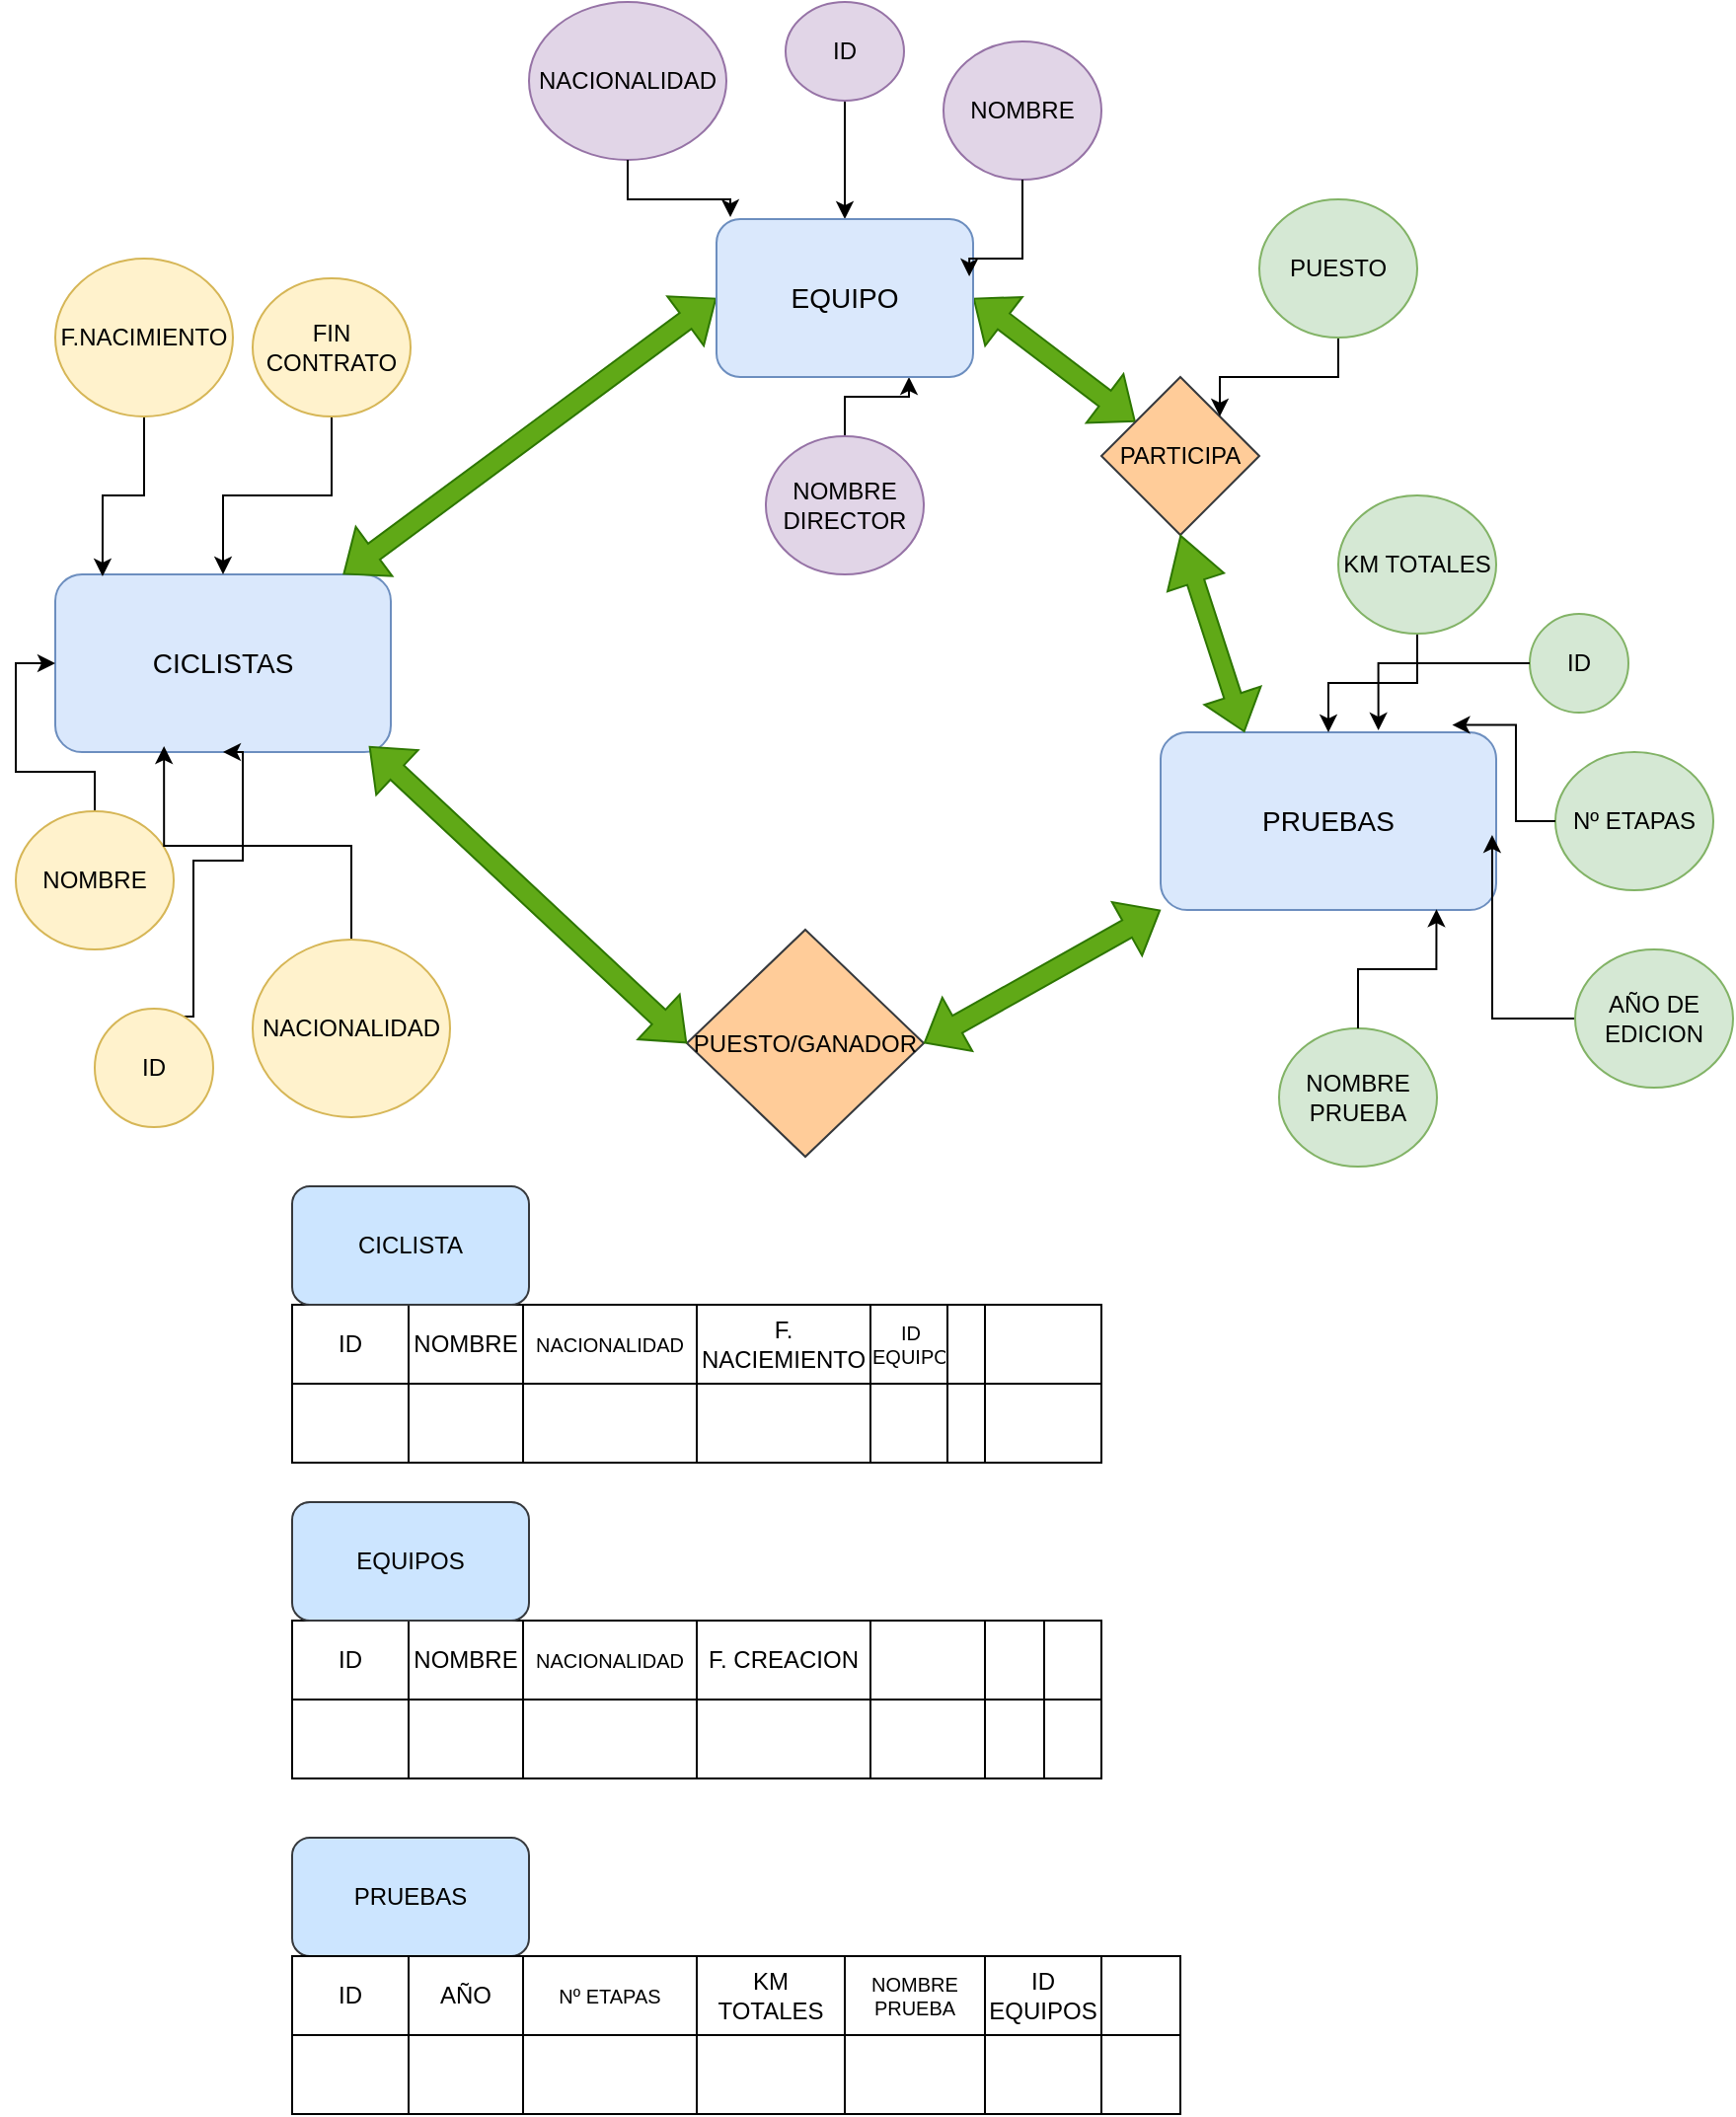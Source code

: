 <mxfile version="28.2.4">
  <diagram name="Página-1" id="EQiqzQjmJVD8BEotad0g">
    <mxGraphModel dx="1678" dy="887" grid="1" gridSize="10" guides="1" tooltips="1" connect="1" arrows="1" fold="1" page="1" pageScale="1" pageWidth="827" pageHeight="1169" math="0" shadow="0">
      <root>
        <mxCell id="0" />
        <mxCell id="1" parent="0" />
        <mxCell id="lP_Lg3t0AmWNAohetcjt-1" value="&lt;div&gt;CICLISTAS&lt;/div&gt;" style="rounded=1;whiteSpace=wrap;html=1;fontSize=14;fillColor=#dae8fc;strokeColor=#6c8ebf;" parent="1" vertex="1">
          <mxGeometry x="30" y="310" width="170" height="90" as="geometry" />
        </mxCell>
        <mxCell id="lP_Lg3t0AmWNAohetcjt-3" value="&lt;div&gt;PRUEBAS&lt;/div&gt;" style="rounded=1;whiteSpace=wrap;html=1;fontSize=14;fillColor=#dae8fc;strokeColor=#6c8ebf;" parent="1" vertex="1">
          <mxGeometry x="590" y="390" width="170" height="90" as="geometry" />
        </mxCell>
        <mxCell id="lP_Lg3t0AmWNAohetcjt-65" style="edgeStyle=orthogonalEdgeStyle;rounded=0;orthogonalLoop=1;jettySize=auto;html=1;entryX=0;entryY=0.5;entryDx=0;entryDy=0;" parent="1" source="lP_Lg3t0AmWNAohetcjt-4" target="lP_Lg3t0AmWNAohetcjt-1" edge="1">
          <mxGeometry relative="1" as="geometry" />
        </mxCell>
        <mxCell id="lP_Lg3t0AmWNAohetcjt-4" value="NOMBRE" style="ellipse;whiteSpace=wrap;html=1;fillColor=#fff2cc;strokeColor=#d6b656;" parent="1" vertex="1">
          <mxGeometry x="10" y="430" width="80" height="70" as="geometry" />
        </mxCell>
        <mxCell id="lP_Lg3t0AmWNAohetcjt-15" value="" style="edgeStyle=orthogonalEdgeStyle;rounded=0;orthogonalLoop=1;jettySize=auto;html=1;entryX=0.324;entryY=0.967;entryDx=0;entryDy=0;entryPerimeter=0;" parent="1" source="lP_Lg3t0AmWNAohetcjt-5" target="lP_Lg3t0AmWNAohetcjt-1" edge="1">
          <mxGeometry relative="1" as="geometry" />
        </mxCell>
        <mxCell id="lP_Lg3t0AmWNAohetcjt-5" value="&lt;div&gt;NACIONALIDAD&lt;/div&gt;" style="ellipse;whiteSpace=wrap;html=1;fillColor=#fff2cc;strokeColor=#d6b656;" parent="1" vertex="1">
          <mxGeometry x="130" y="495" width="100" height="90" as="geometry" />
        </mxCell>
        <mxCell id="lP_Lg3t0AmWNAohetcjt-18" style="edgeStyle=orthogonalEdgeStyle;rounded=0;orthogonalLoop=1;jettySize=auto;html=1;entryX=0.141;entryY=0.011;entryDx=0;entryDy=0;entryPerimeter=0;" parent="1" source="lP_Lg3t0AmWNAohetcjt-6" target="lP_Lg3t0AmWNAohetcjt-1" edge="1">
          <mxGeometry relative="1" as="geometry" />
        </mxCell>
        <mxCell id="lP_Lg3t0AmWNAohetcjt-6" value="&lt;div&gt;F.NACIMIENTO&lt;/div&gt;" style="ellipse;whiteSpace=wrap;html=1;fillColor=#fff2cc;strokeColor=#d6b656;" parent="1" vertex="1">
          <mxGeometry x="30" y="150" width="90" height="80" as="geometry" />
        </mxCell>
        <mxCell id="lP_Lg3t0AmWNAohetcjt-8" value="NOMBRE" style="ellipse;whiteSpace=wrap;html=1;fillColor=#e1d5e7;strokeColor=#9673a6;" parent="1" vertex="1">
          <mxGeometry x="480" y="40" width="80" height="70" as="geometry" />
        </mxCell>
        <mxCell id="lP_Lg3t0AmWNAohetcjt-9" value="&lt;div&gt;NACIONALIDAD&lt;/div&gt;" style="ellipse;whiteSpace=wrap;html=1;fillColor=#e1d5e7;strokeColor=#9673a6;" parent="1" vertex="1">
          <mxGeometry x="270" y="20" width="100" height="80" as="geometry" />
        </mxCell>
        <mxCell id="lP_Lg3t0AmWNAohetcjt-12" value="" style="edgeStyle=orthogonalEdgeStyle;rounded=0;orthogonalLoop=1;jettySize=auto;html=1;entryX=0.75;entryY=1;entryDx=0;entryDy=0;" parent="1" source="lP_Lg3t0AmWNAohetcjt-10" target="lP_Lg3t0AmWNAohetcjt-63" edge="1">
          <mxGeometry relative="1" as="geometry">
            <mxPoint x="432.5" y="360" as="targetPoint" />
          </mxGeometry>
        </mxCell>
        <mxCell id="lP_Lg3t0AmWNAohetcjt-10" value="NOMBRE DIRECTOR" style="ellipse;whiteSpace=wrap;html=1;fillColor=#e1d5e7;strokeColor=#9673a6;" parent="1" vertex="1">
          <mxGeometry x="390" y="240" width="80" height="70" as="geometry" />
        </mxCell>
        <mxCell id="lP_Lg3t0AmWNAohetcjt-17" value="" style="edgeStyle=orthogonalEdgeStyle;rounded=0;orthogonalLoop=1;jettySize=auto;html=1;" parent="1" source="lP_Lg3t0AmWNAohetcjt-11" target="lP_Lg3t0AmWNAohetcjt-1" edge="1">
          <mxGeometry relative="1" as="geometry" />
        </mxCell>
        <mxCell id="lP_Lg3t0AmWNAohetcjt-11" value="FIN CONTRATO" style="ellipse;whiteSpace=wrap;html=1;fillColor=#fff2cc;strokeColor=#d6b656;" parent="1" vertex="1">
          <mxGeometry x="130" y="160" width="80" height="70" as="geometry" />
        </mxCell>
        <mxCell id="lP_Lg3t0AmWNAohetcjt-14" style="edgeStyle=orthogonalEdgeStyle;rounded=0;orthogonalLoop=1;jettySize=auto;html=1;entryX=0.054;entryY=-0.012;entryDx=0;entryDy=0;entryPerimeter=0;" parent="1" source="lP_Lg3t0AmWNAohetcjt-9" target="lP_Lg3t0AmWNAohetcjt-63" edge="1">
          <mxGeometry relative="1" as="geometry">
            <mxPoint x="395.585" y="296.3" as="targetPoint" />
          </mxGeometry>
        </mxCell>
        <mxCell id="lP_Lg3t0AmWNAohetcjt-19" value="NOMBRE PRUEBA" style="ellipse;whiteSpace=wrap;html=1;fillColor=#d5e8d4;strokeColor=#82b366;" parent="1" vertex="1">
          <mxGeometry x="650" y="540" width="80" height="70" as="geometry" />
        </mxCell>
        <mxCell id="lP_Lg3t0AmWNAohetcjt-30" value="" style="edgeStyle=orthogonalEdgeStyle;rounded=0;orthogonalLoop=1;jettySize=auto;html=1;entryX=0.988;entryY=0.578;entryDx=0;entryDy=0;entryPerimeter=0;" parent="1" source="lP_Lg3t0AmWNAohetcjt-20" target="lP_Lg3t0AmWNAohetcjt-3" edge="1">
          <mxGeometry relative="1" as="geometry" />
        </mxCell>
        <mxCell id="lP_Lg3t0AmWNAohetcjt-20" value="AÑO DE EDICION" style="ellipse;whiteSpace=wrap;html=1;fillColor=#d5e8d4;strokeColor=#82b366;" parent="1" vertex="1">
          <mxGeometry x="800" y="500" width="80" height="70" as="geometry" />
        </mxCell>
        <mxCell id="lP_Lg3t0AmWNAohetcjt-21" value="Nº ETAPAS" style="ellipse;whiteSpace=wrap;html=1;fillColor=#d5e8d4;strokeColor=#82b366;" parent="1" vertex="1">
          <mxGeometry x="790" y="400" width="80" height="70" as="geometry" />
        </mxCell>
        <mxCell id="lP_Lg3t0AmWNAohetcjt-29" value="" style="edgeStyle=orthogonalEdgeStyle;rounded=0;orthogonalLoop=1;jettySize=auto;html=1;" parent="1" source="lP_Lg3t0AmWNAohetcjt-22" target="lP_Lg3t0AmWNAohetcjt-3" edge="1">
          <mxGeometry relative="1" as="geometry" />
        </mxCell>
        <mxCell id="lP_Lg3t0AmWNAohetcjt-22" value="KM TOTALES" style="ellipse;whiteSpace=wrap;html=1;fillColor=#d5e8d4;strokeColor=#82b366;" parent="1" vertex="1">
          <mxGeometry x="680" y="270" width="80" height="70" as="geometry" />
        </mxCell>
        <mxCell id="lP_Lg3t0AmWNAohetcjt-25" value="" style="shape=flexArrow;endArrow=classic;startArrow=classic;html=1;rounded=0;fillColor=#60a917;strokeColor=#2D7600;entryX=0;entryY=0.5;entryDx=0;entryDy=0;" parent="1" source="lP_Lg3t0AmWNAohetcjt-1" target="lP_Lg3t0AmWNAohetcjt-63" edge="1">
          <mxGeometry width="100" height="100" relative="1" as="geometry">
            <mxPoint x="275" y="410" as="sourcePoint" />
            <mxPoint x="375" y="310" as="targetPoint" />
          </mxGeometry>
        </mxCell>
        <mxCell id="lP_Lg3t0AmWNAohetcjt-28" value="" style="shape=flexArrow;endArrow=classic;startArrow=classic;html=1;rounded=0;fillColor=#60a917;strokeColor=#2D7600;exitX=1;exitY=0.5;exitDx=0;exitDy=0;" parent="1" source="lP_Lg3t0AmWNAohetcjt-63" target="lP_Lg3t0AmWNAohetcjt-66" edge="1">
          <mxGeometry width="100" height="100" relative="1" as="geometry">
            <mxPoint x="485" y="309" as="sourcePoint" />
            <mxPoint x="580" y="230" as="targetPoint" />
          </mxGeometry>
        </mxCell>
        <mxCell id="lP_Lg3t0AmWNAohetcjt-32" style="edgeStyle=orthogonalEdgeStyle;rounded=0;orthogonalLoop=1;jettySize=auto;html=1;entryX=0.869;entryY=-0.041;entryDx=0;entryDy=0;entryPerimeter=0;" parent="1" source="lP_Lg3t0AmWNAohetcjt-21" target="lP_Lg3t0AmWNAohetcjt-3" edge="1">
          <mxGeometry relative="1" as="geometry" />
        </mxCell>
        <mxCell id="lP_Lg3t0AmWNAohetcjt-33" style="edgeStyle=orthogonalEdgeStyle;rounded=0;orthogonalLoop=1;jettySize=auto;html=1;entryX=0.822;entryY=0.996;entryDx=0;entryDy=0;entryPerimeter=0;" parent="1" source="lP_Lg3t0AmWNAohetcjt-19" target="lP_Lg3t0AmWNAohetcjt-3" edge="1">
          <mxGeometry relative="1" as="geometry" />
        </mxCell>
        <mxCell id="lP_Lg3t0AmWNAohetcjt-36" value="PUESTO/GANADOR" style="rhombus;whiteSpace=wrap;html=1;fillColor=#ffcc99;strokeColor=#36393d;" parent="1" vertex="1">
          <mxGeometry x="350" y="490" width="120" height="115" as="geometry" />
        </mxCell>
        <mxCell id="lP_Lg3t0AmWNAohetcjt-45" value="" style="shape=flexArrow;endArrow=classic;startArrow=classic;html=1;rounded=0;fillColor=#60a917;strokeColor=#2D7600;exitX=1;exitY=0.5;exitDx=0;exitDy=0;entryX=0;entryY=1;entryDx=0;entryDy=0;" parent="1" source="lP_Lg3t0AmWNAohetcjt-36" target="lP_Lg3t0AmWNAohetcjt-3" edge="1">
          <mxGeometry width="100" height="100" relative="1" as="geometry">
            <mxPoint x="530" y="660" as="sourcePoint" />
            <mxPoint x="640" y="480" as="targetPoint" />
          </mxGeometry>
        </mxCell>
        <mxCell id="lP_Lg3t0AmWNAohetcjt-53" style="edgeStyle=orthogonalEdgeStyle;rounded=0;orthogonalLoop=1;jettySize=auto;html=1;entryX=0.5;entryY=1;entryDx=0;entryDy=0;exitX=0.633;exitY=0.067;exitDx=0;exitDy=0;exitPerimeter=0;" parent="1" source="lP_Lg3t0AmWNAohetcjt-54" target="lP_Lg3t0AmWNAohetcjt-1" edge="1">
          <mxGeometry relative="1" as="geometry">
            <mxPoint x="297.5" y="390" as="sourcePoint" />
            <Array as="points">
              <mxPoint x="100" y="534" />
              <mxPoint x="100" y="455" />
              <mxPoint x="125" y="455" />
            </Array>
          </mxGeometry>
        </mxCell>
        <mxCell id="lP_Lg3t0AmWNAohetcjt-54" value="ID" style="ellipse;whiteSpace=wrap;html=1;fillColor=#fff2cc;strokeColor=#d6b656;" parent="1" vertex="1">
          <mxGeometry x="50" y="530" width="60" height="60" as="geometry" />
        </mxCell>
        <mxCell id="lP_Lg3t0AmWNAohetcjt-56" style="edgeStyle=orthogonalEdgeStyle;rounded=0;orthogonalLoop=1;jettySize=auto;html=1;entryX=0.5;entryY=0;entryDx=0;entryDy=0;" parent="1" source="lP_Lg3t0AmWNAohetcjt-55" target="lP_Lg3t0AmWNAohetcjt-63" edge="1">
          <mxGeometry relative="1" as="geometry">
            <mxPoint x="432.5" y="260" as="targetPoint" />
          </mxGeometry>
        </mxCell>
        <mxCell id="lP_Lg3t0AmWNAohetcjt-55" value="ID" style="ellipse;whiteSpace=wrap;html=1;fillColor=#e1d5e7;strokeColor=#9673a6;" parent="1" vertex="1">
          <mxGeometry x="400" y="20" width="60" height="50" as="geometry" />
        </mxCell>
        <mxCell id="lP_Lg3t0AmWNAohetcjt-57" value="ID" style="ellipse;whiteSpace=wrap;html=1;fillColor=#d5e8d4;strokeColor=#82b366;" parent="1" vertex="1">
          <mxGeometry x="777" y="330" width="50" height="50" as="geometry" />
        </mxCell>
        <mxCell id="lP_Lg3t0AmWNAohetcjt-58" style="edgeStyle=orthogonalEdgeStyle;rounded=0;orthogonalLoop=1;jettySize=auto;html=1;entryX=0.649;entryY=-0.011;entryDx=0;entryDy=0;entryPerimeter=0;" parent="1" source="lP_Lg3t0AmWNAohetcjt-57" target="lP_Lg3t0AmWNAohetcjt-3" edge="1">
          <mxGeometry relative="1" as="geometry" />
        </mxCell>
        <mxCell id="lP_Lg3t0AmWNAohetcjt-62" value="" style="shape=flexArrow;endArrow=classic;startArrow=classic;html=1;rounded=0;fillColor=#60a917;strokeColor=#2D7600;entryX=0.935;entryY=0.967;entryDx=0;entryDy=0;entryPerimeter=0;exitX=0;exitY=0.5;exitDx=0;exitDy=0;" parent="1" source="lP_Lg3t0AmWNAohetcjt-36" target="lP_Lg3t0AmWNAohetcjt-1" edge="1">
          <mxGeometry width="100" height="100" relative="1" as="geometry">
            <mxPoint x="310" y="846" as="sourcePoint" />
            <mxPoint x="459" y="540" as="targetPoint" />
          </mxGeometry>
        </mxCell>
        <mxCell id="lP_Lg3t0AmWNAohetcjt-63" value="EQUIPO" style="rounded=1;whiteSpace=wrap;html=1;fontSize=14;fillColor=#dae8fc;strokeColor=#6c8ebf;" parent="1" vertex="1">
          <mxGeometry x="365" y="130" width="130" height="80" as="geometry" />
        </mxCell>
        <mxCell id="lP_Lg3t0AmWNAohetcjt-66" value="PARTICIPA" style="rhombus;whiteSpace=wrap;html=1;fillColor=#ffcc99;strokeColor=#36393d;" parent="1" vertex="1">
          <mxGeometry x="560" y="210" width="80" height="80" as="geometry" />
        </mxCell>
        <mxCell id="lP_Lg3t0AmWNAohetcjt-67" value="" style="shape=flexArrow;endArrow=classic;startArrow=classic;html=1;rounded=0;fillColor=#60a917;strokeColor=#2D7600;exitX=0.5;exitY=1;exitDx=0;exitDy=0;entryX=0.25;entryY=0;entryDx=0;entryDy=0;width=9;startSize=7.89;" parent="1" source="lP_Lg3t0AmWNAohetcjt-66" target="lP_Lg3t0AmWNAohetcjt-3" edge="1">
          <mxGeometry width="100" height="100" relative="1" as="geometry">
            <mxPoint x="620" y="270" as="sourcePoint" />
            <mxPoint x="705" y="350" as="targetPoint" />
          </mxGeometry>
        </mxCell>
        <mxCell id="lP_Lg3t0AmWNAohetcjt-69" style="edgeStyle=orthogonalEdgeStyle;rounded=0;orthogonalLoop=1;jettySize=auto;html=1;entryX=1;entryY=0;entryDx=0;entryDy=0;" parent="1" source="lP_Lg3t0AmWNAohetcjt-68" target="lP_Lg3t0AmWNAohetcjt-66" edge="1">
          <mxGeometry relative="1" as="geometry" />
        </mxCell>
        <mxCell id="lP_Lg3t0AmWNAohetcjt-68" value="PUESTO" style="ellipse;whiteSpace=wrap;html=1;fillColor=#d5e8d4;strokeColor=#82b366;" parent="1" vertex="1">
          <mxGeometry x="640" y="120" width="80" height="70" as="geometry" />
        </mxCell>
        <mxCell id="SBu-QnstzUeX8URaXkje-1" style="edgeStyle=orthogonalEdgeStyle;rounded=0;orthogonalLoop=1;jettySize=auto;html=1;entryX=0.985;entryY=0.363;entryDx=0;entryDy=0;entryPerimeter=0;" edge="1" parent="1" source="lP_Lg3t0AmWNAohetcjt-8" target="lP_Lg3t0AmWNAohetcjt-63">
          <mxGeometry relative="1" as="geometry">
            <Array as="points">
              <mxPoint x="520" y="150" />
              <mxPoint x="493" y="150" />
            </Array>
          </mxGeometry>
        </mxCell>
        <mxCell id="SBu-QnstzUeX8URaXkje-12" value="" style="shape=table;startSize=0;container=1;collapsible=0;childLayout=tableLayout;" vertex="1" parent="1">
          <mxGeometry x="150" y="680" width="410" height="80" as="geometry" />
        </mxCell>
        <mxCell id="SBu-QnstzUeX8URaXkje-13" value="" style="shape=tableRow;horizontal=0;startSize=0;swimlaneHead=0;swimlaneBody=0;strokeColor=inherit;top=0;left=0;bottom=0;right=0;collapsible=0;dropTarget=0;fillColor=none;points=[[0,0.5],[1,0.5]];portConstraint=eastwest;" vertex="1" parent="SBu-QnstzUeX8URaXkje-12">
          <mxGeometry width="410" height="40" as="geometry" />
        </mxCell>
        <mxCell id="SBu-QnstzUeX8URaXkje-14" value="ID" style="shape=partialRectangle;html=1;whiteSpace=wrap;connectable=0;strokeColor=inherit;overflow=hidden;fillColor=none;top=0;left=0;bottom=0;right=0;pointerEvents=1;" vertex="1" parent="SBu-QnstzUeX8URaXkje-13">
          <mxGeometry width="59" height="40" as="geometry">
            <mxRectangle width="59" height="40" as="alternateBounds" />
          </mxGeometry>
        </mxCell>
        <mxCell id="SBu-QnstzUeX8URaXkje-15" value="NOMBRE" style="shape=partialRectangle;html=1;whiteSpace=wrap;connectable=0;strokeColor=inherit;overflow=hidden;fillColor=none;top=0;left=0;bottom=0;right=0;pointerEvents=1;" vertex="1" parent="SBu-QnstzUeX8URaXkje-13">
          <mxGeometry x="59" width="58" height="40" as="geometry">
            <mxRectangle width="58" height="40" as="alternateBounds" />
          </mxGeometry>
        </mxCell>
        <mxCell id="SBu-QnstzUeX8URaXkje-16" value="NACIONALIDAD" style="shape=partialRectangle;html=1;whiteSpace=wrap;connectable=0;strokeColor=inherit;overflow=hidden;fillColor=none;top=0;left=0;bottom=0;right=0;pointerEvents=1;fontSize=10;" vertex="1" parent="SBu-QnstzUeX8URaXkje-13">
          <mxGeometry x="117" width="88" height="40" as="geometry">
            <mxRectangle width="88" height="40" as="alternateBounds" />
          </mxGeometry>
        </mxCell>
        <mxCell id="SBu-QnstzUeX8URaXkje-17" value="F. NACIEMIENTO" style="shape=partialRectangle;html=1;whiteSpace=wrap;connectable=0;strokeColor=inherit;overflow=hidden;fillColor=none;top=0;left=0;bottom=0;right=0;pointerEvents=1;" vertex="1" parent="SBu-QnstzUeX8URaXkje-13">
          <mxGeometry x="205" width="88" height="40" as="geometry">
            <mxRectangle width="88" height="40" as="alternateBounds" />
          </mxGeometry>
        </mxCell>
        <mxCell id="SBu-QnstzUeX8URaXkje-18" value="ID EQUIPO" style="shape=partialRectangle;html=1;whiteSpace=wrap;connectable=0;strokeColor=inherit;overflow=hidden;fillColor=none;top=0;left=0;bottom=0;right=0;pointerEvents=1;fontSize=10;" vertex="1" parent="SBu-QnstzUeX8URaXkje-13">
          <mxGeometry x="293" width="39" height="40" as="geometry">
            <mxRectangle width="39" height="40" as="alternateBounds" />
          </mxGeometry>
        </mxCell>
        <mxCell id="SBu-QnstzUeX8URaXkje-19" value="" style="shape=partialRectangle;html=1;whiteSpace=wrap;connectable=0;strokeColor=inherit;overflow=hidden;fillColor=none;top=0;left=0;bottom=0;right=0;pointerEvents=1;" vertex="1" parent="SBu-QnstzUeX8URaXkje-13">
          <mxGeometry x="332" width="19" height="40" as="geometry">
            <mxRectangle width="19" height="40" as="alternateBounds" />
          </mxGeometry>
        </mxCell>
        <mxCell id="SBu-QnstzUeX8URaXkje-20" value="" style="shape=partialRectangle;html=1;whiteSpace=wrap;connectable=0;strokeColor=inherit;overflow=hidden;fillColor=none;top=0;left=0;bottom=0;right=0;pointerEvents=1;" vertex="1" parent="SBu-QnstzUeX8URaXkje-13">
          <mxGeometry x="351" width="59" height="40" as="geometry">
            <mxRectangle width="59" height="40" as="alternateBounds" />
          </mxGeometry>
        </mxCell>
        <mxCell id="SBu-QnstzUeX8URaXkje-21" value="" style="shape=tableRow;horizontal=0;startSize=0;swimlaneHead=0;swimlaneBody=0;strokeColor=inherit;top=0;left=0;bottom=0;right=0;collapsible=0;dropTarget=0;fillColor=none;points=[[0,0.5],[1,0.5]];portConstraint=eastwest;" vertex="1" parent="SBu-QnstzUeX8URaXkje-12">
          <mxGeometry y="40" width="410" height="40" as="geometry" />
        </mxCell>
        <mxCell id="SBu-QnstzUeX8URaXkje-22" value="" style="shape=partialRectangle;html=1;whiteSpace=wrap;connectable=0;strokeColor=inherit;overflow=hidden;fillColor=none;top=0;left=0;bottom=0;right=0;pointerEvents=1;" vertex="1" parent="SBu-QnstzUeX8URaXkje-21">
          <mxGeometry width="59" height="40" as="geometry">
            <mxRectangle width="59" height="40" as="alternateBounds" />
          </mxGeometry>
        </mxCell>
        <mxCell id="SBu-QnstzUeX8URaXkje-23" value="" style="shape=partialRectangle;html=1;whiteSpace=wrap;connectable=0;strokeColor=inherit;overflow=hidden;fillColor=none;top=0;left=0;bottom=0;right=0;pointerEvents=1;" vertex="1" parent="SBu-QnstzUeX8URaXkje-21">
          <mxGeometry x="59" width="58" height="40" as="geometry">
            <mxRectangle width="58" height="40" as="alternateBounds" />
          </mxGeometry>
        </mxCell>
        <mxCell id="SBu-QnstzUeX8URaXkje-24" value="" style="shape=partialRectangle;html=1;whiteSpace=wrap;connectable=0;strokeColor=inherit;overflow=hidden;fillColor=none;top=0;left=0;bottom=0;right=0;pointerEvents=1;" vertex="1" parent="SBu-QnstzUeX8URaXkje-21">
          <mxGeometry x="117" width="88" height="40" as="geometry">
            <mxRectangle width="88" height="40" as="alternateBounds" />
          </mxGeometry>
        </mxCell>
        <mxCell id="SBu-QnstzUeX8URaXkje-25" value="" style="shape=partialRectangle;html=1;whiteSpace=wrap;connectable=0;strokeColor=inherit;overflow=hidden;fillColor=none;top=0;left=0;bottom=0;right=0;pointerEvents=1;" vertex="1" parent="SBu-QnstzUeX8URaXkje-21">
          <mxGeometry x="205" width="88" height="40" as="geometry">
            <mxRectangle width="88" height="40" as="alternateBounds" />
          </mxGeometry>
        </mxCell>
        <mxCell id="SBu-QnstzUeX8URaXkje-26" value="" style="shape=partialRectangle;html=1;whiteSpace=wrap;connectable=0;strokeColor=inherit;overflow=hidden;fillColor=none;top=0;left=0;bottom=0;right=0;pointerEvents=1;" vertex="1" parent="SBu-QnstzUeX8URaXkje-21">
          <mxGeometry x="293" width="39" height="40" as="geometry">
            <mxRectangle width="39" height="40" as="alternateBounds" />
          </mxGeometry>
        </mxCell>
        <mxCell id="SBu-QnstzUeX8URaXkje-27" value="" style="shape=partialRectangle;html=1;whiteSpace=wrap;connectable=0;strokeColor=inherit;overflow=hidden;fillColor=none;top=0;left=0;bottom=0;right=0;pointerEvents=1;" vertex="1" parent="SBu-QnstzUeX8URaXkje-21">
          <mxGeometry x="332" width="19" height="40" as="geometry">
            <mxRectangle width="19" height="40" as="alternateBounds" />
          </mxGeometry>
        </mxCell>
        <mxCell id="SBu-QnstzUeX8URaXkje-28" value="" style="shape=partialRectangle;html=1;whiteSpace=wrap;connectable=0;strokeColor=inherit;overflow=hidden;fillColor=none;top=0;left=0;bottom=0;right=0;pointerEvents=1;" vertex="1" parent="SBu-QnstzUeX8URaXkje-21">
          <mxGeometry x="351" width="59" height="40" as="geometry">
            <mxRectangle width="59" height="40" as="alternateBounds" />
          </mxGeometry>
        </mxCell>
        <mxCell id="SBu-QnstzUeX8URaXkje-29" value="" style="shape=table;startSize=0;container=1;collapsible=0;childLayout=tableLayout;" vertex="1" parent="1">
          <mxGeometry x="150" y="840" width="410" height="80" as="geometry" />
        </mxCell>
        <mxCell id="SBu-QnstzUeX8URaXkje-30" value="" style="shape=tableRow;horizontal=0;startSize=0;swimlaneHead=0;swimlaneBody=0;strokeColor=inherit;top=0;left=0;bottom=0;right=0;collapsible=0;dropTarget=0;fillColor=none;points=[[0,0.5],[1,0.5]];portConstraint=eastwest;" vertex="1" parent="SBu-QnstzUeX8URaXkje-29">
          <mxGeometry width="410" height="40" as="geometry" />
        </mxCell>
        <mxCell id="SBu-QnstzUeX8URaXkje-31" value="ID " style="shape=partialRectangle;html=1;whiteSpace=wrap;connectable=0;strokeColor=inherit;overflow=hidden;fillColor=none;top=0;left=0;bottom=0;right=0;pointerEvents=1;" vertex="1" parent="SBu-QnstzUeX8URaXkje-30">
          <mxGeometry width="59" height="40" as="geometry">
            <mxRectangle width="59" height="40" as="alternateBounds" />
          </mxGeometry>
        </mxCell>
        <mxCell id="SBu-QnstzUeX8URaXkje-32" value="NOMBRE" style="shape=partialRectangle;html=1;whiteSpace=wrap;connectable=0;strokeColor=inherit;overflow=hidden;fillColor=none;top=0;left=0;bottom=0;right=0;pointerEvents=1;" vertex="1" parent="SBu-QnstzUeX8URaXkje-30">
          <mxGeometry x="59" width="58" height="40" as="geometry">
            <mxRectangle width="58" height="40" as="alternateBounds" />
          </mxGeometry>
        </mxCell>
        <mxCell id="SBu-QnstzUeX8URaXkje-33" value="NACIONALIDAD" style="shape=partialRectangle;html=1;whiteSpace=wrap;connectable=0;strokeColor=inherit;overflow=hidden;fillColor=none;top=0;left=0;bottom=0;right=0;pointerEvents=1;fontSize=10;" vertex="1" parent="SBu-QnstzUeX8URaXkje-30">
          <mxGeometry x="117" width="88" height="40" as="geometry">
            <mxRectangle width="88" height="40" as="alternateBounds" />
          </mxGeometry>
        </mxCell>
        <mxCell id="SBu-QnstzUeX8URaXkje-34" value="F. CREACION" style="shape=partialRectangle;html=1;whiteSpace=wrap;connectable=0;strokeColor=inherit;overflow=hidden;fillColor=none;top=0;left=0;bottom=0;right=0;pointerEvents=1;" vertex="1" parent="SBu-QnstzUeX8URaXkje-30">
          <mxGeometry x="205" width="88" height="40" as="geometry">
            <mxRectangle width="88" height="40" as="alternateBounds" />
          </mxGeometry>
        </mxCell>
        <mxCell id="SBu-QnstzUeX8URaXkje-35" value="" style="shape=partialRectangle;html=1;whiteSpace=wrap;connectable=0;strokeColor=inherit;overflow=hidden;fillColor=none;top=0;left=0;bottom=0;right=0;pointerEvents=1;fontSize=10;" vertex="1" parent="SBu-QnstzUeX8URaXkje-30">
          <mxGeometry x="293" width="58" height="40" as="geometry">
            <mxRectangle width="58" height="40" as="alternateBounds" />
          </mxGeometry>
        </mxCell>
        <mxCell id="SBu-QnstzUeX8URaXkje-36" value="" style="shape=partialRectangle;html=1;whiteSpace=wrap;connectable=0;strokeColor=inherit;overflow=hidden;fillColor=none;top=0;left=0;bottom=0;right=0;pointerEvents=1;" vertex="1" parent="SBu-QnstzUeX8URaXkje-30">
          <mxGeometry x="351" width="30" height="40" as="geometry">
            <mxRectangle width="30" height="40" as="alternateBounds" />
          </mxGeometry>
        </mxCell>
        <mxCell id="SBu-QnstzUeX8URaXkje-37" value="" style="shape=partialRectangle;html=1;whiteSpace=wrap;connectable=0;strokeColor=inherit;overflow=hidden;fillColor=none;top=0;left=0;bottom=0;right=0;pointerEvents=1;" vertex="1" parent="SBu-QnstzUeX8URaXkje-30">
          <mxGeometry x="381" width="29" height="40" as="geometry">
            <mxRectangle width="29" height="40" as="alternateBounds" />
          </mxGeometry>
        </mxCell>
        <mxCell id="SBu-QnstzUeX8URaXkje-38" value="" style="shape=tableRow;horizontal=0;startSize=0;swimlaneHead=0;swimlaneBody=0;strokeColor=inherit;top=0;left=0;bottom=0;right=0;collapsible=0;dropTarget=0;fillColor=none;points=[[0,0.5],[1,0.5]];portConstraint=eastwest;" vertex="1" parent="SBu-QnstzUeX8URaXkje-29">
          <mxGeometry y="40" width="410" height="40" as="geometry" />
        </mxCell>
        <mxCell id="SBu-QnstzUeX8URaXkje-39" value="" style="shape=partialRectangle;html=1;whiteSpace=wrap;connectable=0;strokeColor=inherit;overflow=hidden;fillColor=none;top=0;left=0;bottom=0;right=0;pointerEvents=1;" vertex="1" parent="SBu-QnstzUeX8URaXkje-38">
          <mxGeometry width="59" height="40" as="geometry">
            <mxRectangle width="59" height="40" as="alternateBounds" />
          </mxGeometry>
        </mxCell>
        <mxCell id="SBu-QnstzUeX8URaXkje-40" value="" style="shape=partialRectangle;html=1;whiteSpace=wrap;connectable=0;strokeColor=inherit;overflow=hidden;fillColor=none;top=0;left=0;bottom=0;right=0;pointerEvents=1;" vertex="1" parent="SBu-QnstzUeX8URaXkje-38">
          <mxGeometry x="59" width="58" height="40" as="geometry">
            <mxRectangle width="58" height="40" as="alternateBounds" />
          </mxGeometry>
        </mxCell>
        <mxCell id="SBu-QnstzUeX8URaXkje-41" value="" style="shape=partialRectangle;html=1;whiteSpace=wrap;connectable=0;strokeColor=inherit;overflow=hidden;fillColor=none;top=0;left=0;bottom=0;right=0;pointerEvents=1;" vertex="1" parent="SBu-QnstzUeX8URaXkje-38">
          <mxGeometry x="117" width="88" height="40" as="geometry">
            <mxRectangle width="88" height="40" as="alternateBounds" />
          </mxGeometry>
        </mxCell>
        <mxCell id="SBu-QnstzUeX8URaXkje-42" value="" style="shape=partialRectangle;html=1;whiteSpace=wrap;connectable=0;strokeColor=inherit;overflow=hidden;fillColor=none;top=0;left=0;bottom=0;right=0;pointerEvents=1;" vertex="1" parent="SBu-QnstzUeX8URaXkje-38">
          <mxGeometry x="205" width="88" height="40" as="geometry">
            <mxRectangle width="88" height="40" as="alternateBounds" />
          </mxGeometry>
        </mxCell>
        <mxCell id="SBu-QnstzUeX8URaXkje-43" value="" style="shape=partialRectangle;html=1;whiteSpace=wrap;connectable=0;strokeColor=inherit;overflow=hidden;fillColor=none;top=0;left=0;bottom=0;right=0;pointerEvents=1;" vertex="1" parent="SBu-QnstzUeX8URaXkje-38">
          <mxGeometry x="293" width="58" height="40" as="geometry">
            <mxRectangle width="58" height="40" as="alternateBounds" />
          </mxGeometry>
        </mxCell>
        <mxCell id="SBu-QnstzUeX8URaXkje-44" value="" style="shape=partialRectangle;html=1;whiteSpace=wrap;connectable=0;strokeColor=inherit;overflow=hidden;fillColor=none;top=0;left=0;bottom=0;right=0;pointerEvents=1;" vertex="1" parent="SBu-QnstzUeX8URaXkje-38">
          <mxGeometry x="351" width="30" height="40" as="geometry">
            <mxRectangle width="30" height="40" as="alternateBounds" />
          </mxGeometry>
        </mxCell>
        <mxCell id="SBu-QnstzUeX8URaXkje-45" value="" style="shape=partialRectangle;html=1;whiteSpace=wrap;connectable=0;strokeColor=inherit;overflow=hidden;fillColor=none;top=0;left=0;bottom=0;right=0;pointerEvents=1;" vertex="1" parent="SBu-QnstzUeX8URaXkje-38">
          <mxGeometry x="381" width="29" height="40" as="geometry">
            <mxRectangle width="29" height="40" as="alternateBounds" />
          </mxGeometry>
        </mxCell>
        <mxCell id="SBu-QnstzUeX8URaXkje-46" value="CICLISTA" style="rounded=1;whiteSpace=wrap;html=1;fillColor=#cce5ff;strokeColor=#36393d;" vertex="1" parent="1">
          <mxGeometry x="150" y="620" width="120" height="60" as="geometry" />
        </mxCell>
        <mxCell id="SBu-QnstzUeX8URaXkje-47" value="EQUIPOS" style="rounded=1;whiteSpace=wrap;html=1;fillColor=#cce5ff;strokeColor=#36393d;" vertex="1" parent="1">
          <mxGeometry x="150" y="780" width="120" height="60" as="geometry" />
        </mxCell>
        <mxCell id="SBu-QnstzUeX8URaXkje-48" value="PRUEBAS" style="rounded=1;whiteSpace=wrap;html=1;fillColor=#cce5ff;strokeColor=#36393d;" vertex="1" parent="1">
          <mxGeometry x="150" y="950" width="120" height="60" as="geometry" />
        </mxCell>
        <mxCell id="SBu-QnstzUeX8URaXkje-49" value="" style="shape=table;startSize=0;container=1;collapsible=0;childLayout=tableLayout;" vertex="1" parent="1">
          <mxGeometry x="150" y="1010" width="450" height="80" as="geometry" />
        </mxCell>
        <mxCell id="SBu-QnstzUeX8URaXkje-50" value="" style="shape=tableRow;horizontal=0;startSize=0;swimlaneHead=0;swimlaneBody=0;strokeColor=inherit;top=0;left=0;bottom=0;right=0;collapsible=0;dropTarget=0;fillColor=none;points=[[0,0.5],[1,0.5]];portConstraint=eastwest;" vertex="1" parent="SBu-QnstzUeX8URaXkje-49">
          <mxGeometry width="450" height="40" as="geometry" />
        </mxCell>
        <mxCell id="SBu-QnstzUeX8URaXkje-51" value="ID" style="shape=partialRectangle;html=1;whiteSpace=wrap;connectable=0;strokeColor=inherit;overflow=hidden;fillColor=none;top=0;left=0;bottom=0;right=0;pointerEvents=1;" vertex="1" parent="SBu-QnstzUeX8URaXkje-50">
          <mxGeometry width="59" height="40" as="geometry">
            <mxRectangle width="59" height="40" as="alternateBounds" />
          </mxGeometry>
        </mxCell>
        <mxCell id="SBu-QnstzUeX8URaXkje-52" value="AÑO" style="shape=partialRectangle;html=1;whiteSpace=wrap;connectable=0;strokeColor=inherit;overflow=hidden;fillColor=none;top=0;left=0;bottom=0;right=0;pointerEvents=1;" vertex="1" parent="SBu-QnstzUeX8URaXkje-50">
          <mxGeometry x="59" width="58" height="40" as="geometry">
            <mxRectangle width="58" height="40" as="alternateBounds" />
          </mxGeometry>
        </mxCell>
        <mxCell id="SBu-QnstzUeX8URaXkje-53" value="Nº ETAPAS" style="shape=partialRectangle;html=1;whiteSpace=wrap;connectable=0;strokeColor=inherit;overflow=hidden;fillColor=none;top=0;left=0;bottom=0;right=0;pointerEvents=1;fontSize=10;" vertex="1" parent="SBu-QnstzUeX8URaXkje-50">
          <mxGeometry x="117" width="88" height="40" as="geometry">
            <mxRectangle width="88" height="40" as="alternateBounds" />
          </mxGeometry>
        </mxCell>
        <mxCell id="SBu-QnstzUeX8URaXkje-54" value="KM TOTALES" style="shape=partialRectangle;html=1;whiteSpace=wrap;connectable=0;strokeColor=inherit;overflow=hidden;fillColor=none;top=0;left=0;bottom=0;right=0;pointerEvents=1;" vertex="1" parent="SBu-QnstzUeX8URaXkje-50">
          <mxGeometry x="205" width="75" height="40" as="geometry">
            <mxRectangle width="75" height="40" as="alternateBounds" />
          </mxGeometry>
        </mxCell>
        <mxCell id="SBu-QnstzUeX8URaXkje-55" value="NOMBRE PRUEBA" style="shape=partialRectangle;html=1;whiteSpace=wrap;connectable=0;strokeColor=inherit;overflow=hidden;fillColor=none;top=0;left=0;bottom=0;right=0;pointerEvents=1;fontSize=10;" vertex="1" parent="SBu-QnstzUeX8URaXkje-50">
          <mxGeometry x="280" width="71" height="40" as="geometry">
            <mxRectangle width="71" height="40" as="alternateBounds" />
          </mxGeometry>
        </mxCell>
        <mxCell id="SBu-QnstzUeX8URaXkje-56" value="ID EQUIPOS" style="shape=partialRectangle;html=1;whiteSpace=wrap;connectable=0;strokeColor=inherit;overflow=hidden;fillColor=none;top=0;left=0;bottom=0;right=0;pointerEvents=1;" vertex="1" parent="SBu-QnstzUeX8URaXkje-50">
          <mxGeometry x="351" width="59" height="40" as="geometry">
            <mxRectangle width="59" height="40" as="alternateBounds" />
          </mxGeometry>
        </mxCell>
        <mxCell id="SBu-QnstzUeX8URaXkje-57" value="" style="shape=partialRectangle;html=1;whiteSpace=wrap;connectable=0;strokeColor=inherit;overflow=hidden;fillColor=none;top=0;left=0;bottom=0;right=0;pointerEvents=1;" vertex="1" parent="SBu-QnstzUeX8URaXkje-50">
          <mxGeometry x="410" width="40" height="40" as="geometry">
            <mxRectangle width="40" height="40" as="alternateBounds" />
          </mxGeometry>
        </mxCell>
        <mxCell id="SBu-QnstzUeX8URaXkje-58" value="" style="shape=tableRow;horizontal=0;startSize=0;swimlaneHead=0;swimlaneBody=0;strokeColor=inherit;top=0;left=0;bottom=0;right=0;collapsible=0;dropTarget=0;fillColor=none;points=[[0,0.5],[1,0.5]];portConstraint=eastwest;" vertex="1" parent="SBu-QnstzUeX8URaXkje-49">
          <mxGeometry y="40" width="450" height="40" as="geometry" />
        </mxCell>
        <mxCell id="SBu-QnstzUeX8URaXkje-59" value="" style="shape=partialRectangle;html=1;whiteSpace=wrap;connectable=0;strokeColor=inherit;overflow=hidden;fillColor=none;top=0;left=0;bottom=0;right=0;pointerEvents=1;" vertex="1" parent="SBu-QnstzUeX8URaXkje-58">
          <mxGeometry width="59" height="40" as="geometry">
            <mxRectangle width="59" height="40" as="alternateBounds" />
          </mxGeometry>
        </mxCell>
        <mxCell id="SBu-QnstzUeX8URaXkje-60" value="" style="shape=partialRectangle;html=1;whiteSpace=wrap;connectable=0;strokeColor=inherit;overflow=hidden;fillColor=none;top=0;left=0;bottom=0;right=0;pointerEvents=1;" vertex="1" parent="SBu-QnstzUeX8URaXkje-58">
          <mxGeometry x="59" width="58" height="40" as="geometry">
            <mxRectangle width="58" height="40" as="alternateBounds" />
          </mxGeometry>
        </mxCell>
        <mxCell id="SBu-QnstzUeX8URaXkje-61" value="" style="shape=partialRectangle;html=1;whiteSpace=wrap;connectable=0;strokeColor=inherit;overflow=hidden;fillColor=none;top=0;left=0;bottom=0;right=0;pointerEvents=1;" vertex="1" parent="SBu-QnstzUeX8URaXkje-58">
          <mxGeometry x="117" width="88" height="40" as="geometry">
            <mxRectangle width="88" height="40" as="alternateBounds" />
          </mxGeometry>
        </mxCell>
        <mxCell id="SBu-QnstzUeX8URaXkje-62" value="" style="shape=partialRectangle;html=1;whiteSpace=wrap;connectable=0;strokeColor=inherit;overflow=hidden;fillColor=none;top=0;left=0;bottom=0;right=0;pointerEvents=1;" vertex="1" parent="SBu-QnstzUeX8URaXkje-58">
          <mxGeometry x="205" width="75" height="40" as="geometry">
            <mxRectangle width="75" height="40" as="alternateBounds" />
          </mxGeometry>
        </mxCell>
        <mxCell id="SBu-QnstzUeX8URaXkje-63" value="" style="shape=partialRectangle;html=1;whiteSpace=wrap;connectable=0;strokeColor=inherit;overflow=hidden;fillColor=none;top=0;left=0;bottom=0;right=0;pointerEvents=1;" vertex="1" parent="SBu-QnstzUeX8URaXkje-58">
          <mxGeometry x="280" width="71" height="40" as="geometry">
            <mxRectangle width="71" height="40" as="alternateBounds" />
          </mxGeometry>
        </mxCell>
        <mxCell id="SBu-QnstzUeX8URaXkje-64" value="" style="shape=partialRectangle;html=1;whiteSpace=wrap;connectable=0;strokeColor=inherit;overflow=hidden;fillColor=none;top=0;left=0;bottom=0;right=0;pointerEvents=1;" vertex="1" parent="SBu-QnstzUeX8URaXkje-58">
          <mxGeometry x="351" width="59" height="40" as="geometry">
            <mxRectangle width="59" height="40" as="alternateBounds" />
          </mxGeometry>
        </mxCell>
        <mxCell id="SBu-QnstzUeX8URaXkje-65" value="" style="shape=partialRectangle;html=1;whiteSpace=wrap;connectable=0;strokeColor=inherit;overflow=hidden;fillColor=none;top=0;left=0;bottom=0;right=0;pointerEvents=1;" vertex="1" parent="SBu-QnstzUeX8URaXkje-58">
          <mxGeometry x="410" width="40" height="40" as="geometry">
            <mxRectangle width="40" height="40" as="alternateBounds" />
          </mxGeometry>
        </mxCell>
      </root>
    </mxGraphModel>
  </diagram>
</mxfile>
